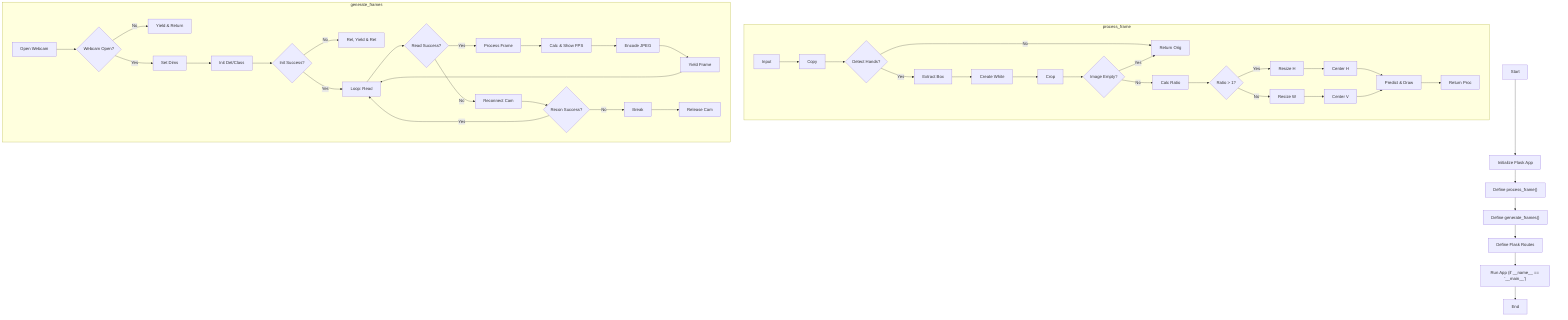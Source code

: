 graph TD
    A[Start] --> B["Initialize Flask App"]
    B --> C["Define process_frame()"]
    C --> D["Define generate_frames()"]
    D --> E["Define Flask Routes"]
    E --> F["Run App (if __name__ == '__main__')"]

    subgraph process_frame
        C1["Input"]:::PFInput --> C2["Copy"]:::PFCopy
        C2 --> C3{"Detect Hands?"}:::PFDetect
        C3 -- Yes --> C4["Extract Box"]:::PFExtract
        C3 -- No --> C15["Return Orig"]:::PFReturn
        C4 --> C5["Create White"]:::PFWhite
        C5 --> C6["Crop"]:::PFCrop
        C6 --> C7{"Image Empty?"}:::PFEmpty
        C7 -- Yes --> C15
        C7 -- No --> C8["Calc Ratio"]:::PFRatio
        C8 --> C9{"Ratio > 1?"}:::PFCheckRatio
        C9 -- Yes --> C10["Resize H"]:::PFResizeH
        C9 -- No --> C11["Resize W"]:::PFResizeW
        C10 --> C12["Center H"]:::PFCenterH
        C11 --> C13["Center V"]:::PFCenterV
        C12 --> C14["Predict & Draw"]:::PFPredict
        C13 --> C14
        C14 --> C16["Return Proc"]:::PFProc
    end

    subgraph generate_frames
        D1["Open Webcam"]:::GFOpen --> D2{"Webcam Open?"}:::GFOpenCheck
        D2 -- No --> D12["Yield & Return"]:::GFYieldReturn
        D2 -- Yes --> D3["Set Dims"]:::GFDims
        D3 --> D4["Init Det/Class"]:::GFInit
        D4 --> D5{"Init Success?"}:::GFInitCheck
        D5 -- No --> D13["Rel, Yield & Ret"]:::GFRelYieldRet
        D5 -- Yes --> D6["Loop: Read"]:::GFReadLoop
        D6 --> D7{"Read Success?"}:::GFReadCheck
        D7 -- No --> D8["Reconnect Cam"]:::GFReconnect
        D8 --> D9{"Recon Success?"}:::GFReconCheck
        D9 -- No --> D11["Break"]:::GFBreak
        D9 -- Yes --> D6
        D7 -- Yes --> D10["Process Frame"]:::GFProcess
        D10 --> D14["Calc & Show FPS"]:::GFFPS
        D14 --> D15["Encode JPEG"]:::GFEncode
        D15 --> D16["Yield Frame"]:::GFYield
        D16 --> D6
        D11 --> D17["Release Cam"]:::GFRelease
    end

    F --> G[End]